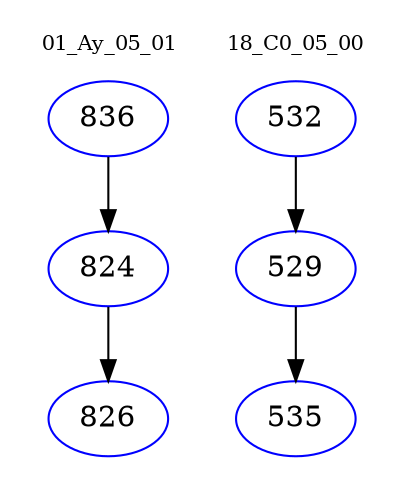 digraph{
subgraph cluster_0 {
color = white
label = "01_Ay_05_01";
fontsize=10;
T0_836 [label="836", color="blue"]
T0_836 -> T0_824 [color="black"]
T0_824 [label="824", color="blue"]
T0_824 -> T0_826 [color="black"]
T0_826 [label="826", color="blue"]
}
subgraph cluster_1 {
color = white
label = "18_C0_05_00";
fontsize=10;
T1_532 [label="532", color="blue"]
T1_532 -> T1_529 [color="black"]
T1_529 [label="529", color="blue"]
T1_529 -> T1_535 [color="black"]
T1_535 [label="535", color="blue"]
}
}
